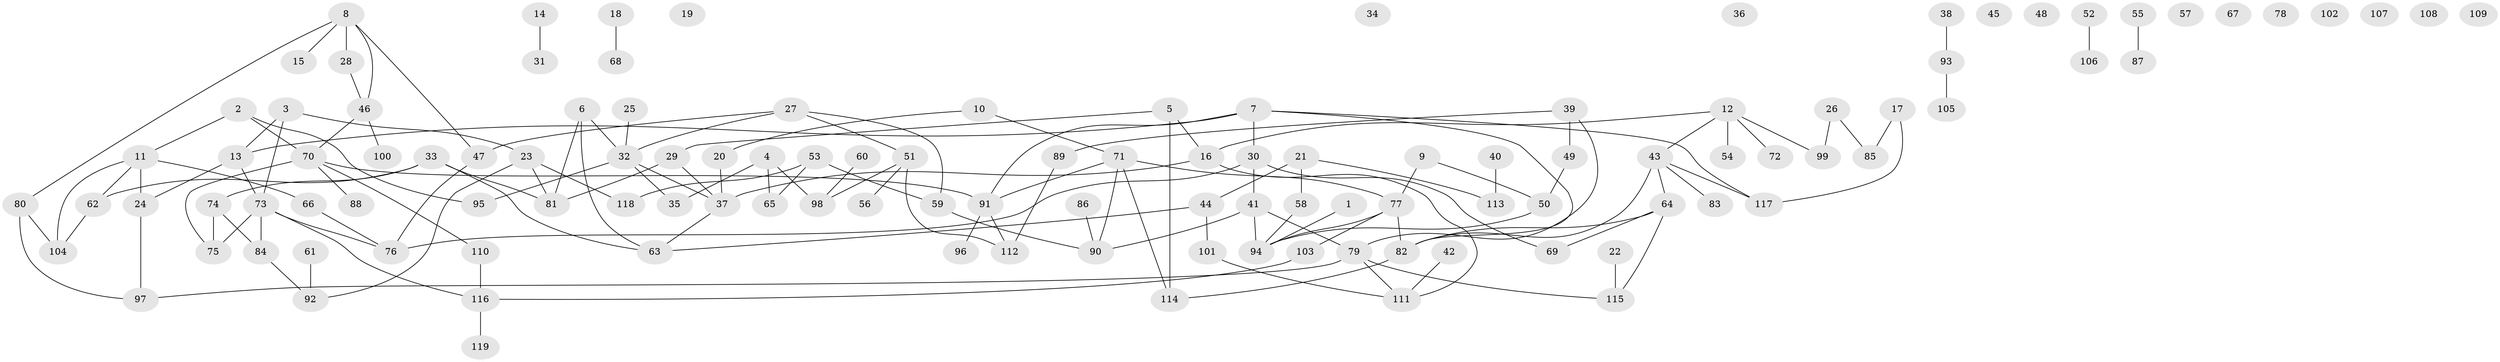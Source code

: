 // coarse degree distribution, {1: 0.20481927710843373, 5: 0.12048192771084337, 2: 0.1686746987951807, 3: 0.14457831325301204, 4: 0.08433734939759036, 7: 0.04819277108433735, 6: 0.03614457831325301, 0: 0.18072289156626506, 9: 0.012048192771084338}
// Generated by graph-tools (version 1.1) at 2025/41/03/06/25 10:41:22]
// undirected, 119 vertices, 147 edges
graph export_dot {
graph [start="1"]
  node [color=gray90,style=filled];
  1;
  2;
  3;
  4;
  5;
  6;
  7;
  8;
  9;
  10;
  11;
  12;
  13;
  14;
  15;
  16;
  17;
  18;
  19;
  20;
  21;
  22;
  23;
  24;
  25;
  26;
  27;
  28;
  29;
  30;
  31;
  32;
  33;
  34;
  35;
  36;
  37;
  38;
  39;
  40;
  41;
  42;
  43;
  44;
  45;
  46;
  47;
  48;
  49;
  50;
  51;
  52;
  53;
  54;
  55;
  56;
  57;
  58;
  59;
  60;
  61;
  62;
  63;
  64;
  65;
  66;
  67;
  68;
  69;
  70;
  71;
  72;
  73;
  74;
  75;
  76;
  77;
  78;
  79;
  80;
  81;
  82;
  83;
  84;
  85;
  86;
  87;
  88;
  89;
  90;
  91;
  92;
  93;
  94;
  95;
  96;
  97;
  98;
  99;
  100;
  101;
  102;
  103;
  104;
  105;
  106;
  107;
  108;
  109;
  110;
  111;
  112;
  113;
  114;
  115;
  116;
  117;
  118;
  119;
  1 -- 94;
  2 -- 11;
  2 -- 70;
  2 -- 95;
  3 -- 13;
  3 -- 23;
  3 -- 73;
  4 -- 35;
  4 -- 65;
  4 -- 98;
  5 -- 16;
  5 -- 29;
  5 -- 114;
  6 -- 32;
  6 -- 63;
  6 -- 81;
  7 -- 13;
  7 -- 30;
  7 -- 82;
  7 -- 91;
  7 -- 117;
  8 -- 15;
  8 -- 28;
  8 -- 46;
  8 -- 47;
  8 -- 80;
  9 -- 50;
  9 -- 77;
  10 -- 20;
  10 -- 71;
  11 -- 24;
  11 -- 62;
  11 -- 66;
  11 -- 104;
  12 -- 16;
  12 -- 43;
  12 -- 54;
  12 -- 72;
  12 -- 99;
  13 -- 24;
  13 -- 73;
  14 -- 31;
  16 -- 37;
  16 -- 111;
  17 -- 85;
  17 -- 117;
  18 -- 68;
  20 -- 37;
  21 -- 44;
  21 -- 58;
  21 -- 113;
  22 -- 115;
  23 -- 81;
  23 -- 92;
  23 -- 118;
  24 -- 97;
  25 -- 32;
  26 -- 85;
  26 -- 99;
  27 -- 32;
  27 -- 47;
  27 -- 51;
  27 -- 59;
  28 -- 46;
  29 -- 37;
  29 -- 81;
  30 -- 41;
  30 -- 69;
  30 -- 76;
  32 -- 35;
  32 -- 37;
  32 -- 95;
  33 -- 62;
  33 -- 63;
  33 -- 74;
  33 -- 81;
  37 -- 63;
  38 -- 93;
  39 -- 49;
  39 -- 79;
  39 -- 89;
  40 -- 113;
  41 -- 79;
  41 -- 90;
  41 -- 94;
  42 -- 111;
  43 -- 64;
  43 -- 82;
  43 -- 83;
  43 -- 117;
  44 -- 63;
  44 -- 101;
  46 -- 70;
  46 -- 100;
  47 -- 76;
  49 -- 50;
  50 -- 94;
  51 -- 56;
  51 -- 98;
  51 -- 112;
  52 -- 106;
  53 -- 59;
  53 -- 65;
  53 -- 118;
  55 -- 87;
  58 -- 94;
  59 -- 90;
  60 -- 98;
  61 -- 92;
  62 -- 104;
  64 -- 69;
  64 -- 82;
  64 -- 115;
  66 -- 76;
  70 -- 75;
  70 -- 88;
  70 -- 91;
  70 -- 110;
  71 -- 77;
  71 -- 90;
  71 -- 91;
  71 -- 114;
  73 -- 75;
  73 -- 76;
  73 -- 84;
  73 -- 116;
  74 -- 75;
  74 -- 84;
  77 -- 82;
  77 -- 94;
  77 -- 103;
  79 -- 97;
  79 -- 111;
  79 -- 115;
  80 -- 97;
  80 -- 104;
  82 -- 114;
  84 -- 92;
  86 -- 90;
  89 -- 112;
  91 -- 96;
  91 -- 112;
  93 -- 105;
  101 -- 111;
  103 -- 116;
  110 -- 116;
  116 -- 119;
}
